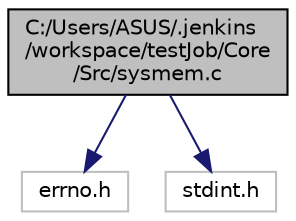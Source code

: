 digraph "C:/Users/ASUS/.jenkins/workspace/testJob/Core/Src/sysmem.c"
{
 // LATEX_PDF_SIZE
  edge [fontname="Helvetica",fontsize="10",labelfontname="Helvetica",labelfontsize="10"];
  node [fontname="Helvetica",fontsize="10",shape=record];
  Node1 [label="C:/Users/ASUS/.jenkins\l/workspace/testJob/Core\l/Src/sysmem.c",height=0.2,width=0.4,color="black", fillcolor="grey75", style="filled", fontcolor="black",tooltip="STM32CubeIDE System Memory calls file."];
  Node1 -> Node2 [color="midnightblue",fontsize="10",style="solid"];
  Node2 [label="errno.h",height=0.2,width=0.4,color="grey75", fillcolor="white", style="filled",tooltip=" "];
  Node1 -> Node3 [color="midnightblue",fontsize="10",style="solid"];
  Node3 [label="stdint.h",height=0.2,width=0.4,color="grey75", fillcolor="white", style="filled",tooltip=" "];
}
